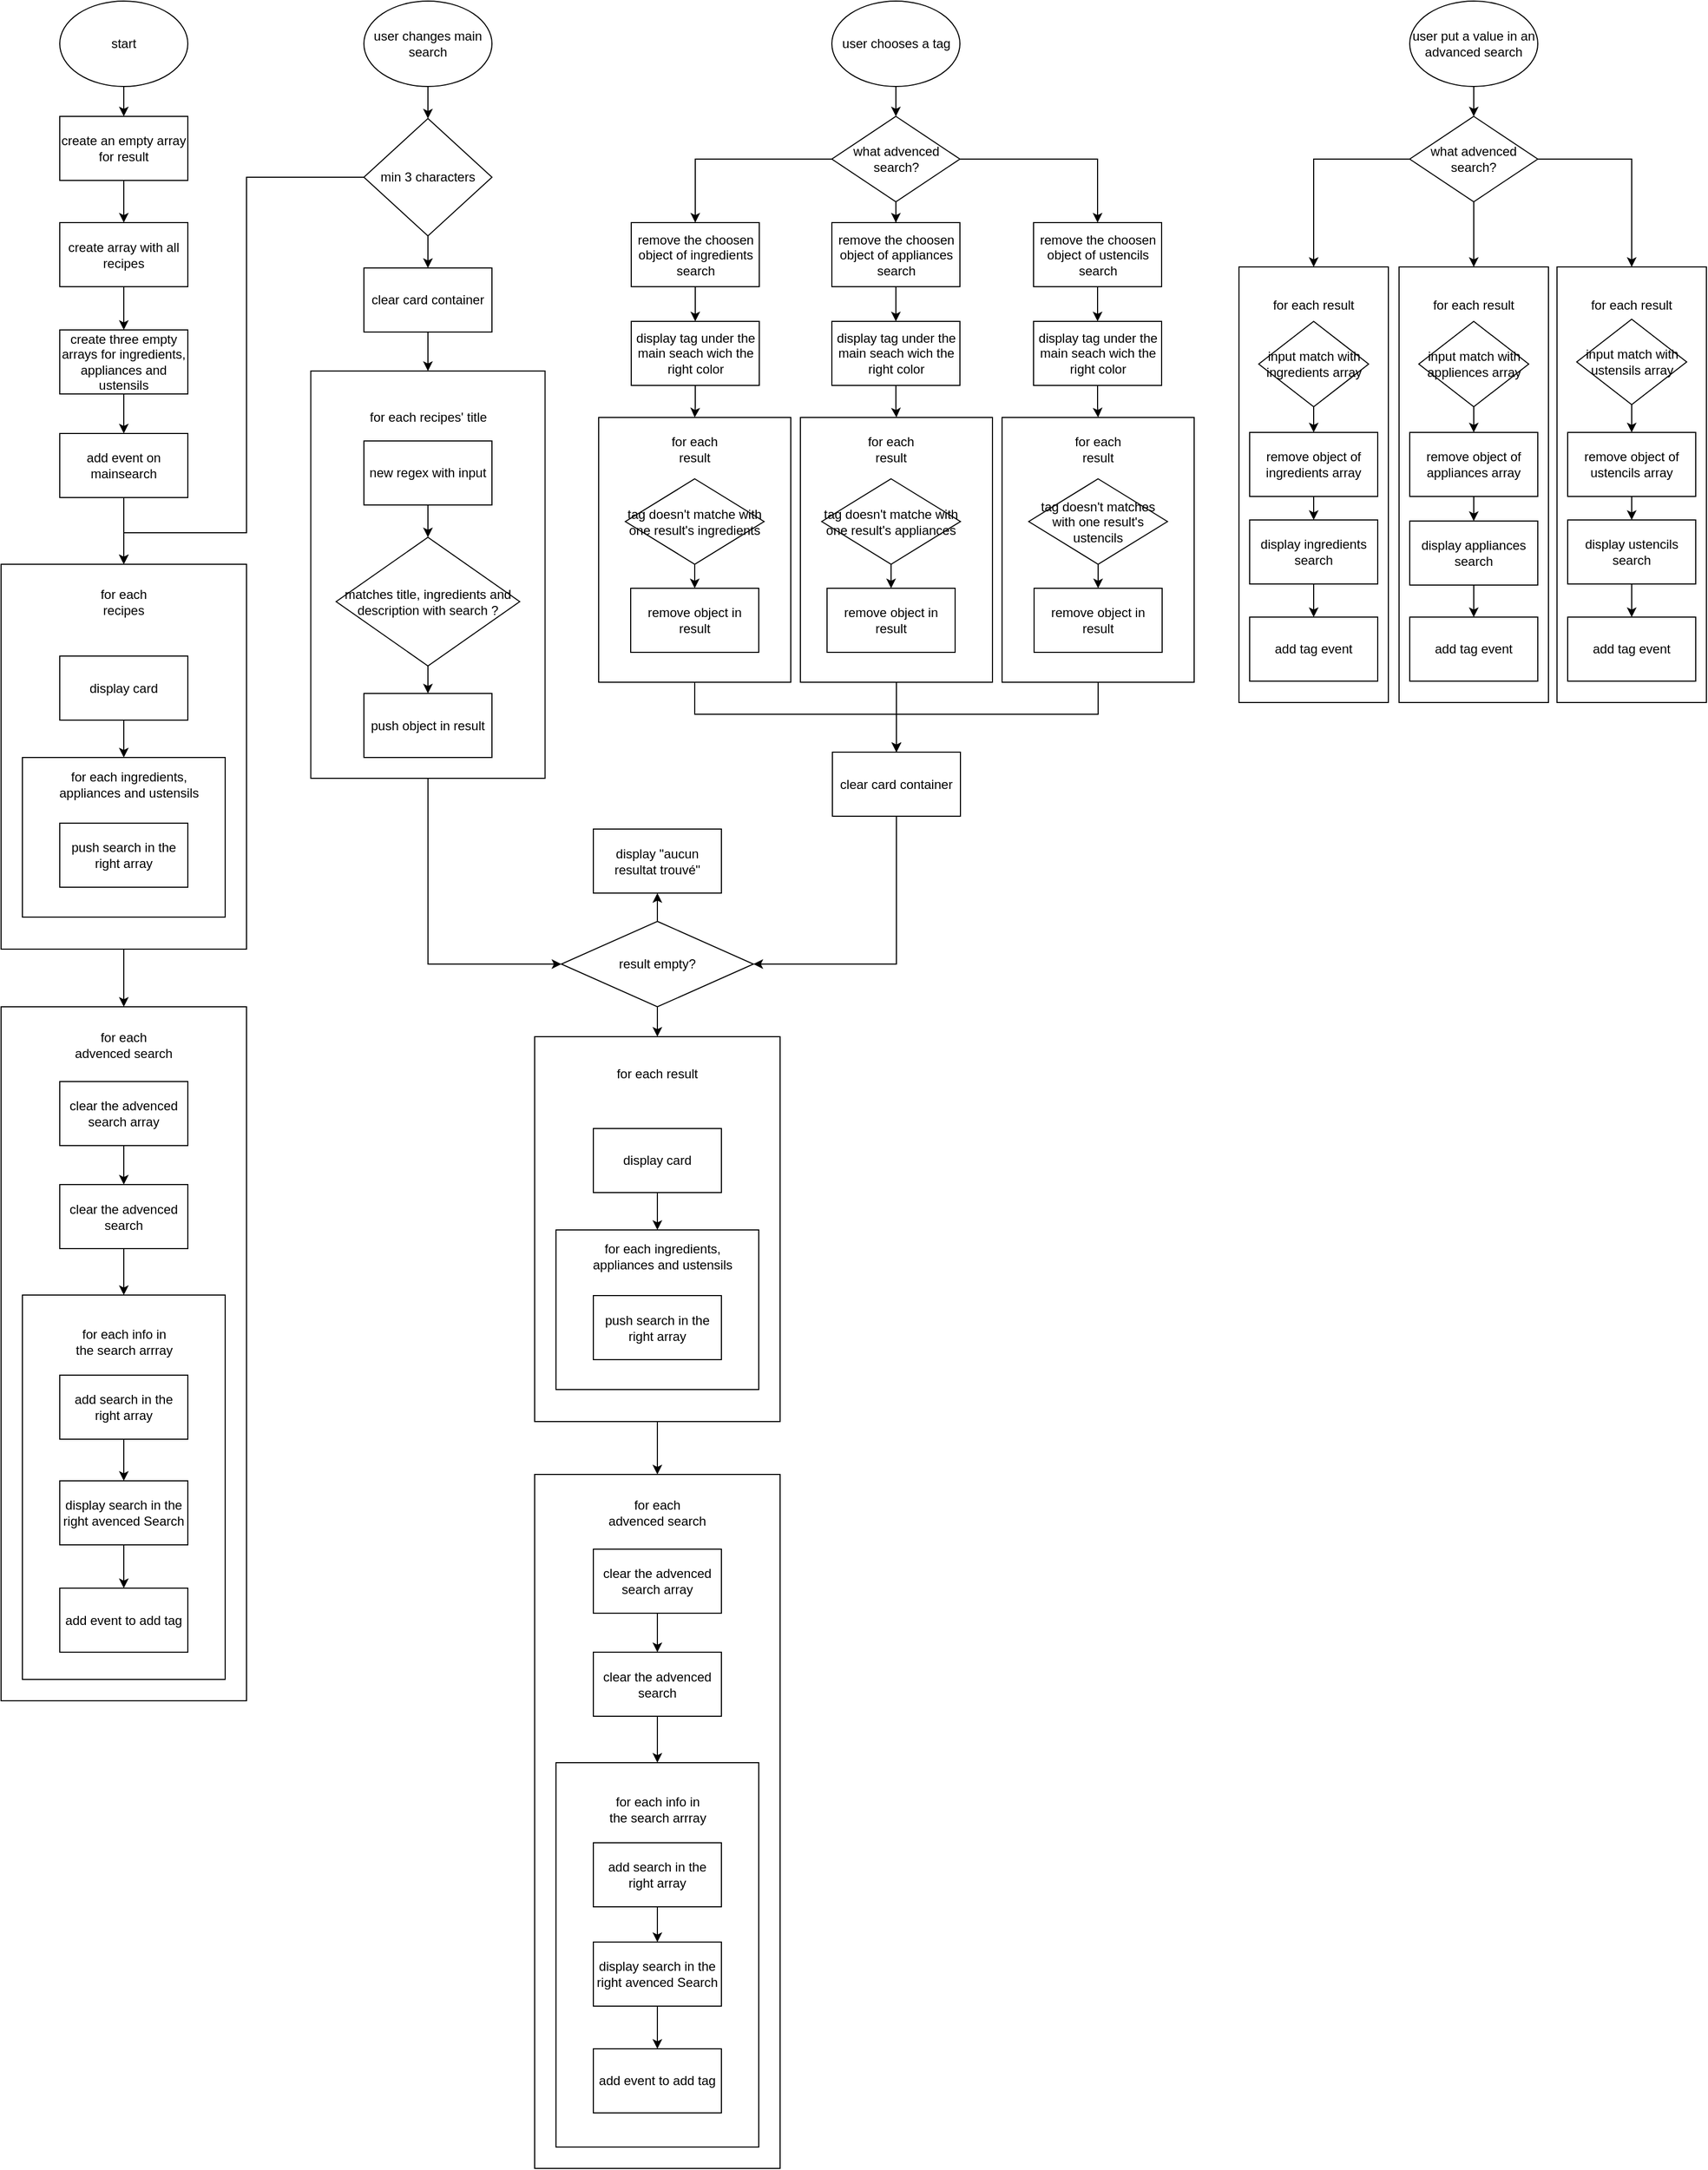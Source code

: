 <mxfile version="20.2.3" type="github">
  <diagram id="KbriIt30uOO37H-ZtImf" name="Page-1">
    <mxGraphModel dx="2489" dy="820" grid="1" gridSize="10" guides="1" tooltips="1" connect="1" arrows="1" fold="1" page="1" pageScale="1" pageWidth="827" pageHeight="1169" math="0" shadow="0">
      <root>
        <mxCell id="0" />
        <mxCell id="1" parent="0" />
        <mxCell id="GD-EkiWeGUSdNPSbv1ui-60" value="" style="rounded=0;whiteSpace=wrap;html=1;" vertex="1" parent="1">
          <mxGeometry x="-300" y="1432" width="230" height="650" as="geometry" />
        </mxCell>
        <mxCell id="GD-EkiWeGUSdNPSbv1ui-61" value="" style="rounded=0;whiteSpace=wrap;html=1;" vertex="1" parent="1">
          <mxGeometry x="-280" y="1702" width="190" height="360" as="geometry" />
        </mxCell>
        <mxCell id="bPRLNc360k0DfY17XezS-25" value="" style="rounded=0;whiteSpace=wrap;html=1;" parent="1" vertex="1">
          <mxGeometry x="658" y="301" width="140" height="408" as="geometry" />
        </mxCell>
        <mxCell id="GD-EkiWeGUSdNPSbv1ui-105" style="edgeStyle=orthogonalEdgeStyle;rounded=0;orthogonalLoop=1;jettySize=auto;html=1;entryX=0.5;entryY=0;entryDx=0;entryDy=0;" edge="1" parent="1" source="zv52WW57KOoIMXaIdccj-19" target="zv52WW57KOoIMXaIdccj-35">
          <mxGeometry relative="1" as="geometry" />
        </mxCell>
        <mxCell id="zv52WW57KOoIMXaIdccj-19" value="" style="rounded=0;whiteSpace=wrap;html=1;" parent="1" vertex="1">
          <mxGeometry x="-51" y="442" width="180" height="248" as="geometry" />
        </mxCell>
        <mxCell id="GD-EkiWeGUSdNPSbv1ui-104" style="edgeStyle=orthogonalEdgeStyle;rounded=0;orthogonalLoop=1;jettySize=auto;html=1;entryX=0.5;entryY=0;entryDx=0;entryDy=0;" edge="1" parent="1" source="zv52WW57KOoIMXaIdccj-16" target="zv52WW57KOoIMXaIdccj-35">
          <mxGeometry relative="1" as="geometry">
            <Array as="points">
              <mxPoint x="228" y="720" />
              <mxPoint x="39" y="720" />
            </Array>
          </mxGeometry>
        </mxCell>
        <mxCell id="zv52WW57KOoIMXaIdccj-16" value="" style="rounded=0;whiteSpace=wrap;html=1;" parent="1" vertex="1">
          <mxGeometry x="138" y="442" width="180" height="248" as="geometry" />
        </mxCell>
        <mxCell id="mqzrhjDpJZkHIh7zGOP2-17" style="edgeStyle=orthogonalEdgeStyle;rounded=0;orthogonalLoop=1;jettySize=auto;html=1;entryX=0.5;entryY=0;entryDx=0;entryDy=0;" parent="1" source="mqzrhjDpJZkHIh7zGOP2-1" target="mqzrhjDpJZkHIh7zGOP2-12" edge="1">
          <mxGeometry relative="1" as="geometry" />
        </mxCell>
        <mxCell id="mqzrhjDpJZkHIh7zGOP2-1" value="&lt;div&gt;create array with all recipes&lt;/div&gt;" style="rounded=0;whiteSpace=wrap;html=1;" parent="1" vertex="1">
          <mxGeometry x="-745" y="259.5" width="120" height="60" as="geometry" />
        </mxCell>
        <mxCell id="GD-EkiWeGUSdNPSbv1ui-100" style="edgeStyle=orthogonalEdgeStyle;rounded=0;orthogonalLoop=1;jettySize=auto;html=1;" edge="1" parent="1" source="mqzrhjDpJZkHIh7zGOP2-3" target="GD-EkiWeGUSdNPSbv1ui-91">
          <mxGeometry relative="1" as="geometry" />
        </mxCell>
        <mxCell id="mqzrhjDpJZkHIh7zGOP2-3" value="" style="rounded=0;whiteSpace=wrap;html=1;" parent="1" vertex="1">
          <mxGeometry x="-800" y="579.5" width="230" height="360.5" as="geometry" />
        </mxCell>
        <mxCell id="mqzrhjDpJZkHIh7zGOP2-5" value="for each recipes" style="text;html=1;strokeColor=none;fillColor=none;align=center;verticalAlign=middle;whiteSpace=wrap;rounded=0;" parent="1" vertex="1">
          <mxGeometry x="-725" y="599.5" width="80" height="30" as="geometry" />
        </mxCell>
        <mxCell id="mqzrhjDpJZkHIh7zGOP2-20" style="edgeStyle=orthogonalEdgeStyle;rounded=0;orthogonalLoop=1;jettySize=auto;html=1;entryX=0.5;entryY=0;entryDx=0;entryDy=0;" parent="1" source="mqzrhjDpJZkHIh7zGOP2-8" target="mqzrhjDpJZkHIh7zGOP2-14" edge="1">
          <mxGeometry relative="1" as="geometry" />
        </mxCell>
        <mxCell id="mqzrhjDpJZkHIh7zGOP2-8" value="display card" style="rounded=0;whiteSpace=wrap;html=1;" parent="1" vertex="1">
          <mxGeometry x="-745" y="665.5" width="120" height="60" as="geometry" />
        </mxCell>
        <mxCell id="mqzrhjDpJZkHIh7zGOP2-14" value="" style="rounded=0;whiteSpace=wrap;html=1;" parent="1" vertex="1">
          <mxGeometry x="-780" y="760.5" width="190" height="149.5" as="geometry" />
        </mxCell>
        <mxCell id="lksnL9UNUMyLh9PCi_Ay-1" style="edgeStyle=orthogonalEdgeStyle;rounded=0;orthogonalLoop=1;jettySize=auto;html=1;" parent="1" source="mqzrhjDpJZkHIh7zGOP2-12" target="mqzrhjDpJZkHIh7zGOP2-29" edge="1">
          <mxGeometry relative="1" as="geometry" />
        </mxCell>
        <mxCell id="mqzrhjDpJZkHIh7zGOP2-12" value="create three empty arrays for ingredients, appliances and ustensils" style="rounded=0;whiteSpace=wrap;html=1;" parent="1" vertex="1">
          <mxGeometry x="-745" y="360" width="120" height="60" as="geometry" />
        </mxCell>
        <mxCell id="mqzrhjDpJZkHIh7zGOP2-15" value="for each ingredients, appliances and ustensils" style="text;html=1;strokeColor=none;fillColor=none;align=center;verticalAlign=middle;whiteSpace=wrap;rounded=0;" parent="1" vertex="1">
          <mxGeometry x="-755" y="770.5" width="150" height="30" as="geometry" />
        </mxCell>
        <mxCell id="zv52WW57KOoIMXaIdccj-59" style="edgeStyle=orthogonalEdgeStyle;rounded=0;orthogonalLoop=1;jettySize=auto;html=1;entryX=0.5;entryY=0;entryDx=0;entryDy=0;" parent="1" source="mqzrhjDpJZkHIh7zGOP2-23" target="mqzrhjDpJZkHIh7zGOP2-1" edge="1">
          <mxGeometry relative="1" as="geometry" />
        </mxCell>
        <mxCell id="mqzrhjDpJZkHIh7zGOP2-23" value="create an empty array for result" style="rounded=0;whiteSpace=wrap;html=1;" parent="1" vertex="1">
          <mxGeometry x="-745" y="160" width="120" height="60" as="geometry" />
        </mxCell>
        <mxCell id="GD-EkiWeGUSdNPSbv1ui-90" style="edgeStyle=orthogonalEdgeStyle;rounded=0;orthogonalLoop=1;jettySize=auto;html=1;entryX=0;entryY=0.5;entryDx=0;entryDy=0;" edge="1" parent="1" source="mqzrhjDpJZkHIh7zGOP2-24" target="mqzrhjDpJZkHIh7zGOP2-35">
          <mxGeometry relative="1" as="geometry">
            <Array as="points">
              <mxPoint x="-400" y="954" />
            </Array>
          </mxGeometry>
        </mxCell>
        <mxCell id="mqzrhjDpJZkHIh7zGOP2-24" value="" style="rounded=0;whiteSpace=wrap;html=1;" parent="1" vertex="1">
          <mxGeometry x="-509.75" y="398.5" width="219.5" height="381.5" as="geometry" />
        </mxCell>
        <mxCell id="zv52WW57KOoIMXaIdccj-36" style="edgeStyle=orthogonalEdgeStyle;rounded=0;orthogonalLoop=1;jettySize=auto;html=1;entryX=0.5;entryY=0;entryDx=0;entryDy=0;" parent="1" source="mqzrhjDpJZkHIh7zGOP2-25" target="mqzrhjDpJZkHIh7zGOP2-26" edge="1">
          <mxGeometry relative="1" as="geometry" />
        </mxCell>
        <mxCell id="mqzrhjDpJZkHIh7zGOP2-25" value="user changes main search" style="ellipse;whiteSpace=wrap;html=1;" parent="1" vertex="1">
          <mxGeometry x="-460" y="52" width="120" height="80" as="geometry" />
        </mxCell>
        <mxCell id="zv52WW57KOoIMXaIdccj-37" style="edgeStyle=orthogonalEdgeStyle;rounded=0;orthogonalLoop=1;jettySize=auto;html=1;entryX=0.5;entryY=0;entryDx=0;entryDy=0;" parent="1" source="mqzrhjDpJZkHIh7zGOP2-26" target="mqzrhjDpJZkHIh7zGOP2-55" edge="1">
          <mxGeometry relative="1" as="geometry" />
        </mxCell>
        <mxCell id="GD-EkiWeGUSdNPSbv1ui-56" style="edgeStyle=orthogonalEdgeStyle;rounded=0;orthogonalLoop=1;jettySize=auto;html=1;entryX=0.5;entryY=0;entryDx=0;entryDy=0;" edge="1" parent="1" source="mqzrhjDpJZkHIh7zGOP2-26" target="mqzrhjDpJZkHIh7zGOP2-3">
          <mxGeometry relative="1" as="geometry">
            <Array as="points">
              <mxPoint x="-570" y="217" />
              <mxPoint x="-570" y="550" />
              <mxPoint x="-685" y="550" />
            </Array>
          </mxGeometry>
        </mxCell>
        <mxCell id="mqzrhjDpJZkHIh7zGOP2-26" value="min 3 characters" style="rhombus;whiteSpace=wrap;html=1;" parent="1" vertex="1">
          <mxGeometry x="-460" y="162" width="120" height="110" as="geometry" />
        </mxCell>
        <mxCell id="lksnL9UNUMyLh9PCi_Ay-3" style="edgeStyle=orthogonalEdgeStyle;rounded=0;orthogonalLoop=1;jettySize=auto;html=1;" parent="1" source="mqzrhjDpJZkHIh7zGOP2-28" target="mqzrhjDpJZkHIh7zGOP2-23" edge="1">
          <mxGeometry relative="1" as="geometry" />
        </mxCell>
        <mxCell id="mqzrhjDpJZkHIh7zGOP2-28" value="start" style="ellipse;whiteSpace=wrap;html=1;" parent="1" vertex="1">
          <mxGeometry x="-745" y="52" width="120" height="80" as="geometry" />
        </mxCell>
        <mxCell id="GD-EkiWeGUSdNPSbv1ui-26" style="edgeStyle=orthogonalEdgeStyle;rounded=0;orthogonalLoop=1;jettySize=auto;html=1;entryX=0.5;entryY=0;entryDx=0;entryDy=0;" edge="1" parent="1" source="mqzrhjDpJZkHIh7zGOP2-29" target="mqzrhjDpJZkHIh7zGOP2-3">
          <mxGeometry relative="1" as="geometry" />
        </mxCell>
        <mxCell id="mqzrhjDpJZkHIh7zGOP2-29" value="add event on mainsearch" style="rounded=0;whiteSpace=wrap;html=1;" parent="1" vertex="1">
          <mxGeometry x="-745" y="457" width="120" height="60" as="geometry" />
        </mxCell>
        <mxCell id="mqzrhjDpJZkHIh7zGOP2-30" value="for each recipes&#39; title" style="text;html=1;strokeColor=none;fillColor=none;align=center;verticalAlign=middle;whiteSpace=wrap;rounded=0;" parent="1" vertex="1">
          <mxGeometry x="-464.5" y="427" width="129" height="30" as="geometry" />
        </mxCell>
        <mxCell id="GD-EkiWeGUSdNPSbv1ui-3" style="edgeStyle=orthogonalEdgeStyle;rounded=0;orthogonalLoop=1;jettySize=auto;html=1;entryX=0.5;entryY=0;entryDx=0;entryDy=0;" edge="1" parent="1" source="mqzrhjDpJZkHIh7zGOP2-33" target="mqzrhjDpJZkHIh7zGOP2-34">
          <mxGeometry relative="1" as="geometry" />
        </mxCell>
        <mxCell id="mqzrhjDpJZkHIh7zGOP2-33" value="matches title, ingredients and description with search ?" style="rhombus;whiteSpace=wrap;html=1;" parent="1" vertex="1">
          <mxGeometry x="-486" y="554.25" width="172" height="120.5" as="geometry" />
        </mxCell>
        <mxCell id="mqzrhjDpJZkHIh7zGOP2-34" value="push object in result" style="rounded=0;whiteSpace=wrap;html=1;" parent="1" vertex="1">
          <mxGeometry x="-460" y="700.5" width="120" height="60" as="geometry" />
        </mxCell>
        <mxCell id="GD-EkiWeGUSdNPSbv1ui-87" style="edgeStyle=orthogonalEdgeStyle;rounded=0;orthogonalLoop=1;jettySize=auto;html=1;exitX=0.5;exitY=1;exitDx=0;exitDy=0;entryX=0.5;entryY=0;entryDx=0;entryDy=0;" edge="1" parent="1" source="mqzrhjDpJZkHIh7zGOP2-35" target="GD-EkiWeGUSdNPSbv1ui-29">
          <mxGeometry relative="1" as="geometry" />
        </mxCell>
        <mxCell id="GD-EkiWeGUSdNPSbv1ui-88" style="edgeStyle=orthogonalEdgeStyle;rounded=0;orthogonalLoop=1;jettySize=auto;html=1;entryX=0.5;entryY=1;entryDx=0;entryDy=0;" edge="1" parent="1" source="mqzrhjDpJZkHIh7zGOP2-35" target="mqzrhjDpJZkHIh7zGOP2-50">
          <mxGeometry relative="1" as="geometry" />
        </mxCell>
        <mxCell id="mqzrhjDpJZkHIh7zGOP2-35" value="result empty?" style="rhombus;whiteSpace=wrap;html=1;" parent="1" vertex="1">
          <mxGeometry x="-275" y="914" width="180" height="80" as="geometry" />
        </mxCell>
        <mxCell id="mqzrhjDpJZkHIh7zGOP2-50" value="display &quot;aucun resultat trouvé&quot;" style="rounded=0;whiteSpace=wrap;html=1;" parent="1" vertex="1">
          <mxGeometry x="-245" y="827.5" width="120" height="60" as="geometry" />
        </mxCell>
        <mxCell id="zv52WW57KOoIMXaIdccj-38" style="edgeStyle=orthogonalEdgeStyle;rounded=0;orthogonalLoop=1;jettySize=auto;html=1;entryX=0.5;entryY=0;entryDx=0;entryDy=0;" parent="1" source="mqzrhjDpJZkHIh7zGOP2-55" target="mqzrhjDpJZkHIh7zGOP2-24" edge="1">
          <mxGeometry relative="1" as="geometry" />
        </mxCell>
        <mxCell id="mqzrhjDpJZkHIh7zGOP2-55" value="clear card container" style="rounded=0;whiteSpace=wrap;html=1;" parent="1" vertex="1">
          <mxGeometry x="-460" y="302" width="120" height="60" as="geometry" />
        </mxCell>
        <mxCell id="GD-EkiWeGUSdNPSbv1ui-1" style="edgeStyle=orthogonalEdgeStyle;rounded=0;orthogonalLoop=1;jettySize=auto;html=1;" edge="1" parent="1" source="fjJYmc49j2NE75L-PbKI-1" target="bPRLNc360k0DfY17XezS-19">
          <mxGeometry relative="1" as="geometry" />
        </mxCell>
        <mxCell id="fjJYmc49j2NE75L-PbKI-1" value="user put a value in an advanced search" style="ellipse;whiteSpace=wrap;html=1;" parent="1" vertex="1">
          <mxGeometry x="520" y="52" width="120" height="80" as="geometry" />
        </mxCell>
        <mxCell id="fjJYmc49j2NE75L-PbKI-5" value="" style="rounded=0;whiteSpace=wrap;html=1;" parent="1" vertex="1">
          <mxGeometry x="360" y="301" width="140" height="408" as="geometry" />
        </mxCell>
        <mxCell id="GD-EkiWeGUSdNPSbv1ui-6" style="edgeStyle=orthogonalEdgeStyle;rounded=0;orthogonalLoop=1;jettySize=auto;html=1;entryX=0.5;entryY=0;entryDx=0;entryDy=0;" edge="1" parent="1" source="fjJYmc49j2NE75L-PbKI-4" target="bPRLNc360k0DfY17XezS-15">
          <mxGeometry relative="1" as="geometry" />
        </mxCell>
        <mxCell id="fjJYmc49j2NE75L-PbKI-4" value="input match with ingredients array" style="rhombus;whiteSpace=wrap;html=1;" parent="1" vertex="1">
          <mxGeometry x="378.5" y="352" width="103" height="80" as="geometry" />
        </mxCell>
        <mxCell id="zv52WW57KOoIMXaIdccj-53" style="edgeStyle=orthogonalEdgeStyle;rounded=0;orthogonalLoop=1;jettySize=auto;html=1;" parent="1" source="fjJYmc49j2NE75L-PbKI-9" target="zv52WW57KOoIMXaIdccj-6" edge="1">
          <mxGeometry relative="1" as="geometry" />
        </mxCell>
        <mxCell id="fjJYmc49j2NE75L-PbKI-9" value="user chooses a tag" style="ellipse;whiteSpace=wrap;html=1;" parent="1" vertex="1">
          <mxGeometry x="-21.5" y="52" width="120" height="80" as="geometry" />
        </mxCell>
        <mxCell id="zv52WW57KOoIMXaIdccj-50" style="edgeStyle=orthogonalEdgeStyle;rounded=0;orthogonalLoop=1;jettySize=auto;html=1;entryX=0.5;entryY=0;entryDx=0;entryDy=0;" parent="1" source="fjJYmc49j2NE75L-PbKI-11" target="zv52WW57KOoIMXaIdccj-3" edge="1">
          <mxGeometry relative="1" as="geometry" />
        </mxCell>
        <mxCell id="fjJYmc49j2NE75L-PbKI-11" value="display tag under the main seach wich the right color" style="rounded=0;whiteSpace=wrap;html=1;" parent="1" vertex="1">
          <mxGeometry x="-209.5" y="352" width="120" height="60" as="geometry" />
        </mxCell>
        <mxCell id="zv52WW57KOoIMXaIdccj-44" style="edgeStyle=orthogonalEdgeStyle;rounded=0;orthogonalLoop=1;jettySize=auto;html=1;entryX=0.5;entryY=0;entryDx=0;entryDy=0;" parent="1" source="fjJYmc49j2NE75L-PbKI-12" target="fjJYmc49j2NE75L-PbKI-11" edge="1">
          <mxGeometry relative="1" as="geometry" />
        </mxCell>
        <mxCell id="fjJYmc49j2NE75L-PbKI-12" value="remove the choosen object of ingredients search" style="rounded=0;whiteSpace=wrap;html=1;" parent="1" vertex="1">
          <mxGeometry x="-209.5" y="259.5" width="120" height="60" as="geometry" />
        </mxCell>
        <mxCell id="GD-EkiWeGUSdNPSbv1ui-102" style="edgeStyle=orthogonalEdgeStyle;rounded=0;orthogonalLoop=1;jettySize=auto;html=1;" edge="1" parent="1" source="zv52WW57KOoIMXaIdccj-3" target="zv52WW57KOoIMXaIdccj-35">
          <mxGeometry relative="1" as="geometry">
            <Array as="points">
              <mxPoint x="-150" y="720" />
              <mxPoint x="39" y="720" />
            </Array>
          </mxGeometry>
        </mxCell>
        <mxCell id="zv52WW57KOoIMXaIdccj-3" value="" style="rounded=0;whiteSpace=wrap;html=1;" parent="1" vertex="1">
          <mxGeometry x="-240" y="442" width="180" height="248" as="geometry" />
        </mxCell>
        <mxCell id="zv52WW57KOoIMXaIdccj-5" value="for each result" style="text;html=1;strokeColor=none;fillColor=none;align=center;verticalAlign=middle;whiteSpace=wrap;rounded=0;" parent="1" vertex="1">
          <mxGeometry x="-180" y="457" width="60" height="30" as="geometry" />
        </mxCell>
        <mxCell id="zv52WW57KOoIMXaIdccj-22" style="edgeStyle=orthogonalEdgeStyle;rounded=0;orthogonalLoop=1;jettySize=auto;html=1;entryX=0.5;entryY=0;entryDx=0;entryDy=0;" parent="1" source="zv52WW57KOoIMXaIdccj-6" target="fjJYmc49j2NE75L-PbKI-12" edge="1">
          <mxGeometry relative="1" as="geometry" />
        </mxCell>
        <mxCell id="zv52WW57KOoIMXaIdccj-23" style="edgeStyle=orthogonalEdgeStyle;rounded=0;orthogonalLoop=1;jettySize=auto;html=1;" parent="1" source="zv52WW57KOoIMXaIdccj-6" target="zv52WW57KOoIMXaIdccj-8" edge="1">
          <mxGeometry relative="1" as="geometry" />
        </mxCell>
        <mxCell id="zv52WW57KOoIMXaIdccj-24" style="edgeStyle=orthogonalEdgeStyle;rounded=0;orthogonalLoop=1;jettySize=auto;html=1;" parent="1" source="zv52WW57KOoIMXaIdccj-6" target="zv52WW57KOoIMXaIdccj-7" edge="1">
          <mxGeometry relative="1" as="geometry" />
        </mxCell>
        <mxCell id="zv52WW57KOoIMXaIdccj-6" value="what advenced search?" style="rhombus;whiteSpace=wrap;html=1;" parent="1" vertex="1">
          <mxGeometry x="-21.5" y="160" width="120" height="80" as="geometry" />
        </mxCell>
        <mxCell id="zv52WW57KOoIMXaIdccj-45" value="" style="edgeStyle=orthogonalEdgeStyle;rounded=0;orthogonalLoop=1;jettySize=auto;html=1;" parent="1" source="zv52WW57KOoIMXaIdccj-7" target="zv52WW57KOoIMXaIdccj-27" edge="1">
          <mxGeometry relative="1" as="geometry" />
        </mxCell>
        <mxCell id="zv52WW57KOoIMXaIdccj-7" value="remove the choosen object of appliances search" style="rounded=0;whiteSpace=wrap;html=1;" parent="1" vertex="1">
          <mxGeometry x="-21.5" y="259.5" width="120" height="60" as="geometry" />
        </mxCell>
        <mxCell id="zv52WW57KOoIMXaIdccj-46" style="edgeStyle=orthogonalEdgeStyle;rounded=0;orthogonalLoop=1;jettySize=auto;html=1;" parent="1" source="zv52WW57KOoIMXaIdccj-8" target="zv52WW57KOoIMXaIdccj-26" edge="1">
          <mxGeometry relative="1" as="geometry" />
        </mxCell>
        <mxCell id="zv52WW57KOoIMXaIdccj-8" value="remove the choosen object of ustencils search" style="rounded=0;whiteSpace=wrap;html=1;" parent="1" vertex="1">
          <mxGeometry x="167.5" y="259.5" width="120" height="60" as="geometry" />
        </mxCell>
        <mxCell id="zv52WW57KOoIMXaIdccj-56" style="edgeStyle=orthogonalEdgeStyle;rounded=0;orthogonalLoop=1;jettySize=auto;html=1;" parent="1" source="zv52WW57KOoIMXaIdccj-9" target="zv52WW57KOoIMXaIdccj-32" edge="1">
          <mxGeometry relative="1" as="geometry" />
        </mxCell>
        <mxCell id="zv52WW57KOoIMXaIdccj-9" value="tag doesn&#39;t matche with one result&#39;s ingredients" style="rhombus;whiteSpace=wrap;html=1;" parent="1" vertex="1">
          <mxGeometry x="-215" y="499.5" width="130" height="80" as="geometry" />
        </mxCell>
        <mxCell id="zv52WW57KOoIMXaIdccj-17" value="for each result" style="text;html=1;strokeColor=none;fillColor=none;align=center;verticalAlign=middle;whiteSpace=wrap;rounded=0;" parent="1" vertex="1">
          <mxGeometry x="198" y="457" width="60" height="30" as="geometry" />
        </mxCell>
        <mxCell id="zv52WW57KOoIMXaIdccj-55" style="edgeStyle=orthogonalEdgeStyle;rounded=0;orthogonalLoop=1;jettySize=auto;html=1;" parent="1" source="zv52WW57KOoIMXaIdccj-18" target="zv52WW57KOoIMXaIdccj-34" edge="1">
          <mxGeometry relative="1" as="geometry" />
        </mxCell>
        <mxCell id="zv52WW57KOoIMXaIdccj-18" value="tag doesn&#39;t matches with one result&#39;s ustencils" style="rhombus;whiteSpace=wrap;html=1;" parent="1" vertex="1">
          <mxGeometry x="163" y="499.5" width="130" height="80" as="geometry" />
        </mxCell>
        <mxCell id="zv52WW57KOoIMXaIdccj-20" value="for each result" style="text;html=1;strokeColor=none;fillColor=none;align=center;verticalAlign=middle;whiteSpace=wrap;rounded=0;" parent="1" vertex="1">
          <mxGeometry x="4" y="457" width="60" height="30" as="geometry" />
        </mxCell>
        <mxCell id="zv52WW57KOoIMXaIdccj-54" style="edgeStyle=orthogonalEdgeStyle;rounded=0;orthogonalLoop=1;jettySize=auto;html=1;entryX=0.5;entryY=0;entryDx=0;entryDy=0;" parent="1" source="zv52WW57KOoIMXaIdccj-21" target="zv52WW57KOoIMXaIdccj-33" edge="1">
          <mxGeometry relative="1" as="geometry" />
        </mxCell>
        <mxCell id="zv52WW57KOoIMXaIdccj-21" value="tag doesn&#39;t matche with one result&#39;s appliances" style="rhombus;whiteSpace=wrap;html=1;" parent="1" vertex="1">
          <mxGeometry x="-31" y="499.5" width="130" height="80" as="geometry" />
        </mxCell>
        <mxCell id="zv52WW57KOoIMXaIdccj-48" style="edgeStyle=orthogonalEdgeStyle;rounded=0;orthogonalLoop=1;jettySize=auto;html=1;entryX=0.5;entryY=0;entryDx=0;entryDy=0;" parent="1" source="zv52WW57KOoIMXaIdccj-26" target="zv52WW57KOoIMXaIdccj-16" edge="1">
          <mxGeometry relative="1" as="geometry" />
        </mxCell>
        <mxCell id="zv52WW57KOoIMXaIdccj-26" value="display tag under the main seach wich the right color" style="rounded=0;whiteSpace=wrap;html=1;" parent="1" vertex="1">
          <mxGeometry x="167.5" y="352" width="120" height="60" as="geometry" />
        </mxCell>
        <mxCell id="zv52WW57KOoIMXaIdccj-49" style="edgeStyle=orthogonalEdgeStyle;rounded=0;orthogonalLoop=1;jettySize=auto;html=1;entryX=0.5;entryY=0;entryDx=0;entryDy=0;" parent="1" source="zv52WW57KOoIMXaIdccj-27" target="zv52WW57KOoIMXaIdccj-19" edge="1">
          <mxGeometry relative="1" as="geometry" />
        </mxCell>
        <mxCell id="zv52WW57KOoIMXaIdccj-27" value="display tag under the main seach wich the right color" style="rounded=0;whiteSpace=wrap;html=1;" parent="1" vertex="1">
          <mxGeometry x="-21.5" y="352" width="120" height="60" as="geometry" />
        </mxCell>
        <mxCell id="zv52WW57KOoIMXaIdccj-31" value="for each result" style="text;html=1;strokeColor=none;fillColor=none;align=center;verticalAlign=middle;whiteSpace=wrap;rounded=0;" parent="1" vertex="1">
          <mxGeometry x="390" y="322" width="80" height="30" as="geometry" />
        </mxCell>
        <mxCell id="zv52WW57KOoIMXaIdccj-32" value="remove object in result" style="rounded=0;whiteSpace=wrap;html=1;" parent="1" vertex="1">
          <mxGeometry x="-210" y="602" width="120" height="60" as="geometry" />
        </mxCell>
        <mxCell id="zv52WW57KOoIMXaIdccj-33" value="remove object in result" style="rounded=0;whiteSpace=wrap;html=1;" parent="1" vertex="1">
          <mxGeometry x="-26" y="602" width="120" height="60" as="geometry" />
        </mxCell>
        <mxCell id="zv52WW57KOoIMXaIdccj-34" value="remove object in result" style="rounded=0;whiteSpace=wrap;html=1;" parent="1" vertex="1">
          <mxGeometry x="168" y="602" width="120" height="60" as="geometry" />
        </mxCell>
        <mxCell id="GD-EkiWeGUSdNPSbv1ui-86" style="edgeStyle=orthogonalEdgeStyle;rounded=0;orthogonalLoop=1;jettySize=auto;html=1;exitX=0.5;exitY=1;exitDx=0;exitDy=0;entryX=1;entryY=0.5;entryDx=0;entryDy=0;" edge="1" parent="1" source="zv52WW57KOoIMXaIdccj-35" target="mqzrhjDpJZkHIh7zGOP2-35">
          <mxGeometry relative="1" as="geometry" />
        </mxCell>
        <mxCell id="zv52WW57KOoIMXaIdccj-35" value="clear card container" style="rounded=0;whiteSpace=wrap;html=1;" parent="1" vertex="1">
          <mxGeometry x="-21" y="755.5" width="120" height="60" as="geometry" />
        </mxCell>
        <mxCell id="GD-EkiWeGUSdNPSbv1ui-5" style="edgeStyle=orthogonalEdgeStyle;rounded=0;orthogonalLoop=1;jettySize=auto;html=1;" edge="1" parent="1" source="bPRLNc360k0DfY17XezS-15" target="bPRLNc360k0DfY17XezS-28">
          <mxGeometry relative="1" as="geometry" />
        </mxCell>
        <mxCell id="bPRLNc360k0DfY17XezS-15" value="remove object of ingredients array" style="rounded=0;whiteSpace=wrap;html=1;" parent="1" vertex="1">
          <mxGeometry x="370" y="456" width="120" height="60" as="geometry" />
        </mxCell>
        <mxCell id="bPRLNc360k0DfY17XezS-34" style="edgeStyle=orthogonalEdgeStyle;rounded=0;orthogonalLoop=1;jettySize=auto;html=1;entryX=0.5;entryY=0;entryDx=0;entryDy=0;" parent="1" source="bPRLNc360k0DfY17XezS-19" target="bPRLNc360k0DfY17XezS-22" edge="1">
          <mxGeometry relative="1" as="geometry" />
        </mxCell>
        <mxCell id="bPRLNc360k0DfY17XezS-35" style="edgeStyle=orthogonalEdgeStyle;rounded=0;orthogonalLoop=1;jettySize=auto;html=1;entryX=0.5;entryY=0;entryDx=0;entryDy=0;" parent="1" source="bPRLNc360k0DfY17XezS-19" target="fjJYmc49j2NE75L-PbKI-5" edge="1">
          <mxGeometry relative="1" as="geometry" />
        </mxCell>
        <mxCell id="bPRLNc360k0DfY17XezS-36" style="edgeStyle=orthogonalEdgeStyle;rounded=0;orthogonalLoop=1;jettySize=auto;html=1;entryX=0.5;entryY=0;entryDx=0;entryDy=0;" parent="1" source="bPRLNc360k0DfY17XezS-19" target="bPRLNc360k0DfY17XezS-25" edge="1">
          <mxGeometry relative="1" as="geometry" />
        </mxCell>
        <mxCell id="bPRLNc360k0DfY17XezS-19" value="what advenced search?" style="rhombus;whiteSpace=wrap;html=1;" parent="1" vertex="1">
          <mxGeometry x="520" y="160" width="120" height="80" as="geometry" />
        </mxCell>
        <mxCell id="GD-EkiWeGUSdNPSbv1ui-12" style="edgeStyle=orthogonalEdgeStyle;rounded=0;orthogonalLoop=1;jettySize=auto;html=1;" edge="1" parent="1" source="bPRLNc360k0DfY17XezS-21" target="bPRLNc360k0DfY17XezS-29">
          <mxGeometry relative="1" as="geometry" />
        </mxCell>
        <mxCell id="bPRLNc360k0DfY17XezS-21" value="remove object of ustencils array" style="rounded=0;whiteSpace=wrap;html=1;" parent="1" vertex="1">
          <mxGeometry x="668" y="456" width="120" height="60" as="geometry" />
        </mxCell>
        <mxCell id="bPRLNc360k0DfY17XezS-22" value="" style="rounded=0;whiteSpace=wrap;html=1;" parent="1" vertex="1">
          <mxGeometry x="510" y="301" width="140" height="408" as="geometry" />
        </mxCell>
        <mxCell id="GD-EkiWeGUSdNPSbv1ui-8" style="edgeStyle=orthogonalEdgeStyle;rounded=0;orthogonalLoop=1;jettySize=auto;html=1;" edge="1" parent="1" source="bPRLNc360k0DfY17XezS-23" target="bPRLNc360k0DfY17XezS-20">
          <mxGeometry relative="1" as="geometry" />
        </mxCell>
        <mxCell id="bPRLNc360k0DfY17XezS-23" value="input match with appliences array" style="rhombus;whiteSpace=wrap;html=1;" parent="1" vertex="1">
          <mxGeometry x="528.5" y="352" width="103" height="80" as="geometry" />
        </mxCell>
        <mxCell id="bPRLNc360k0DfY17XezS-24" value="for each result" style="text;html=1;strokeColor=none;fillColor=none;align=center;verticalAlign=middle;whiteSpace=wrap;rounded=0;" parent="1" vertex="1">
          <mxGeometry x="540" y="322" width="80" height="30" as="geometry" />
        </mxCell>
        <mxCell id="GD-EkiWeGUSdNPSbv1ui-9" style="edgeStyle=orthogonalEdgeStyle;rounded=0;orthogonalLoop=1;jettySize=auto;html=1;" edge="1" parent="1" source="bPRLNc360k0DfY17XezS-20" target="bPRLNc360k0DfY17XezS-30">
          <mxGeometry relative="1" as="geometry" />
        </mxCell>
        <mxCell id="bPRLNc360k0DfY17XezS-20" value="remove object of appliances array" style="rounded=0;whiteSpace=wrap;html=1;" parent="1" vertex="1">
          <mxGeometry x="520" y="456" width="120" height="60" as="geometry" />
        </mxCell>
        <mxCell id="GD-EkiWeGUSdNPSbv1ui-7" style="edgeStyle=orthogonalEdgeStyle;rounded=0;orthogonalLoop=1;jettySize=auto;html=1;" edge="1" parent="1" source="bPRLNc360k0DfY17XezS-26" target="bPRLNc360k0DfY17XezS-21">
          <mxGeometry relative="1" as="geometry" />
        </mxCell>
        <mxCell id="bPRLNc360k0DfY17XezS-26" value="input match with ustensils array" style="rhombus;whiteSpace=wrap;html=1;" parent="1" vertex="1">
          <mxGeometry x="676.5" y="350" width="103" height="80" as="geometry" />
        </mxCell>
        <mxCell id="bPRLNc360k0DfY17XezS-27" value="for each result" style="text;html=1;strokeColor=none;fillColor=none;align=center;verticalAlign=middle;whiteSpace=wrap;rounded=0;" parent="1" vertex="1">
          <mxGeometry x="688" y="322" width="80" height="30" as="geometry" />
        </mxCell>
        <mxCell id="GD-EkiWeGUSdNPSbv1ui-4" style="edgeStyle=orthogonalEdgeStyle;rounded=0;orthogonalLoop=1;jettySize=auto;html=1;entryX=0.5;entryY=0;entryDx=0;entryDy=0;" edge="1" parent="1" source="bPRLNc360k0DfY17XezS-28" target="bPRLNc360k0DfY17XezS-31">
          <mxGeometry relative="1" as="geometry" />
        </mxCell>
        <mxCell id="bPRLNc360k0DfY17XezS-28" value="display ingredients search" style="rounded=0;whiteSpace=wrap;html=1;" parent="1" vertex="1">
          <mxGeometry x="370" y="538" width="120" height="60" as="geometry" />
        </mxCell>
        <mxCell id="GD-EkiWeGUSdNPSbv1ui-13" style="edgeStyle=orthogonalEdgeStyle;rounded=0;orthogonalLoop=1;jettySize=auto;html=1;entryX=0.5;entryY=0;entryDx=0;entryDy=0;" edge="1" parent="1" source="bPRLNc360k0DfY17XezS-29" target="bPRLNc360k0DfY17XezS-32">
          <mxGeometry relative="1" as="geometry" />
        </mxCell>
        <mxCell id="bPRLNc360k0DfY17XezS-29" value="display ustencils search" style="rounded=0;whiteSpace=wrap;html=1;" parent="1" vertex="1">
          <mxGeometry x="668" y="538" width="120" height="60" as="geometry" />
        </mxCell>
        <mxCell id="GD-EkiWeGUSdNPSbv1ui-11" style="edgeStyle=orthogonalEdgeStyle;rounded=0;orthogonalLoop=1;jettySize=auto;html=1;" edge="1" parent="1" source="bPRLNc360k0DfY17XezS-30" target="bPRLNc360k0DfY17XezS-33">
          <mxGeometry relative="1" as="geometry" />
        </mxCell>
        <mxCell id="bPRLNc360k0DfY17XezS-30" value="display appliances search" style="rounded=0;whiteSpace=wrap;html=1;" parent="1" vertex="1">
          <mxGeometry x="520" y="539" width="120" height="60" as="geometry" />
        </mxCell>
        <mxCell id="bPRLNc360k0DfY17XezS-31" value="add tag event" style="rounded=0;whiteSpace=wrap;html=1;" parent="1" vertex="1">
          <mxGeometry x="370" y="629" width="120" height="60" as="geometry" />
        </mxCell>
        <mxCell id="bPRLNc360k0DfY17XezS-32" value="add tag event" style="rounded=0;whiteSpace=wrap;html=1;" parent="1" vertex="1">
          <mxGeometry x="668" y="629" width="120" height="60" as="geometry" />
        </mxCell>
        <mxCell id="bPRLNc360k0DfY17XezS-33" value="add tag event" style="rounded=0;whiteSpace=wrap;html=1;" parent="1" vertex="1">
          <mxGeometry x="520" y="629" width="120" height="60" as="geometry" />
        </mxCell>
        <mxCell id="GD-EkiWeGUSdNPSbv1ui-19" value="push search in the right array" style="rounded=0;whiteSpace=wrap;html=1;" vertex="1" parent="1">
          <mxGeometry x="-745" y="822" width="120" height="60" as="geometry" />
        </mxCell>
        <mxCell id="GD-EkiWeGUSdNPSbv1ui-65" style="edgeStyle=orthogonalEdgeStyle;rounded=0;orthogonalLoop=1;jettySize=auto;html=1;entryX=0.5;entryY=0;entryDx=0;entryDy=0;" edge="1" parent="1" source="GD-EkiWeGUSdNPSbv1ui-29" target="GD-EkiWeGUSdNPSbv1ui-60">
          <mxGeometry relative="1" as="geometry" />
        </mxCell>
        <mxCell id="GD-EkiWeGUSdNPSbv1ui-29" value="" style="rounded=0;whiteSpace=wrap;html=1;" vertex="1" parent="1">
          <mxGeometry x="-300" y="1022" width="230" height="360.5" as="geometry" />
        </mxCell>
        <mxCell id="GD-EkiWeGUSdNPSbv1ui-30" value="for each result" style="text;html=1;strokeColor=none;fillColor=none;align=center;verticalAlign=middle;whiteSpace=wrap;rounded=0;" vertex="1" parent="1">
          <mxGeometry x="-225" y="1042" width="80" height="30" as="geometry" />
        </mxCell>
        <mxCell id="GD-EkiWeGUSdNPSbv1ui-31" style="edgeStyle=orthogonalEdgeStyle;rounded=0;orthogonalLoop=1;jettySize=auto;html=1;entryX=0.5;entryY=0;entryDx=0;entryDy=0;" edge="1" parent="1" source="GD-EkiWeGUSdNPSbv1ui-32" target="GD-EkiWeGUSdNPSbv1ui-33">
          <mxGeometry relative="1" as="geometry" />
        </mxCell>
        <mxCell id="GD-EkiWeGUSdNPSbv1ui-32" value="display card" style="rounded=0;whiteSpace=wrap;html=1;" vertex="1" parent="1">
          <mxGeometry x="-245" y="1108" width="120" height="60" as="geometry" />
        </mxCell>
        <mxCell id="GD-EkiWeGUSdNPSbv1ui-33" value="" style="rounded=0;whiteSpace=wrap;html=1;" vertex="1" parent="1">
          <mxGeometry x="-280" y="1203" width="190" height="149.5" as="geometry" />
        </mxCell>
        <mxCell id="GD-EkiWeGUSdNPSbv1ui-34" value="for each ingredients, appliances and ustensils" style="text;html=1;strokeColor=none;fillColor=none;align=center;verticalAlign=middle;whiteSpace=wrap;rounded=0;" vertex="1" parent="1">
          <mxGeometry x="-255" y="1213" width="150" height="30" as="geometry" />
        </mxCell>
        <mxCell id="GD-EkiWeGUSdNPSbv1ui-36" value="add event to add tag" style="rounded=0;whiteSpace=wrap;html=1;" vertex="1" parent="1">
          <mxGeometry x="-245" y="1970" width="120" height="60" as="geometry" />
        </mxCell>
        <mxCell id="GD-EkiWeGUSdNPSbv1ui-37" value="for each info in the search arrray" style="text;html=1;strokeColor=none;fillColor=none;align=center;verticalAlign=middle;whiteSpace=wrap;rounded=0;" vertex="1" parent="1">
          <mxGeometry x="-232.5" y="1730.5" width="95" height="30" as="geometry" />
        </mxCell>
        <mxCell id="GD-EkiWeGUSdNPSbv1ui-113" style="edgeStyle=orthogonalEdgeStyle;rounded=0;orthogonalLoop=1;jettySize=auto;html=1;" edge="1" parent="1" source="GD-EkiWeGUSdNPSbv1ui-38" target="GD-EkiWeGUSdNPSbv1ui-36">
          <mxGeometry relative="1" as="geometry" />
        </mxCell>
        <mxCell id="GD-EkiWeGUSdNPSbv1ui-38" value="display search in the right avenced Search" style="rounded=0;whiteSpace=wrap;html=1;" vertex="1" parent="1">
          <mxGeometry x="-245" y="1870" width="120" height="60" as="geometry" />
        </mxCell>
        <mxCell id="GD-EkiWeGUSdNPSbv1ui-39" value="push search in the right array" style="rounded=0;whiteSpace=wrap;html=1;" vertex="1" parent="1">
          <mxGeometry x="-245" y="1264.5" width="120" height="60" as="geometry" />
        </mxCell>
        <mxCell id="GD-EkiWeGUSdNPSbv1ui-112" style="edgeStyle=orthogonalEdgeStyle;rounded=0;orthogonalLoop=1;jettySize=auto;html=1;entryX=0.5;entryY=0;entryDx=0;entryDy=0;" edge="1" parent="1" source="GD-EkiWeGUSdNPSbv1ui-40" target="GD-EkiWeGUSdNPSbv1ui-38">
          <mxGeometry relative="1" as="geometry" />
        </mxCell>
        <mxCell id="GD-EkiWeGUSdNPSbv1ui-40" value="add search in the right array" style="rounded=0;whiteSpace=wrap;html=1;" vertex="1" parent="1">
          <mxGeometry x="-245" y="1777" width="120" height="60" as="geometry" />
        </mxCell>
        <mxCell id="GD-EkiWeGUSdNPSbv1ui-58" style="edgeStyle=orthogonalEdgeStyle;rounded=0;orthogonalLoop=1;jettySize=auto;html=1;entryX=0.5;entryY=0;entryDx=0;entryDy=0;" edge="1" parent="1" source="GD-EkiWeGUSdNPSbv1ui-57" target="mqzrhjDpJZkHIh7zGOP2-33">
          <mxGeometry relative="1" as="geometry" />
        </mxCell>
        <mxCell id="GD-EkiWeGUSdNPSbv1ui-57" value="new regex with input" style="rounded=0;whiteSpace=wrap;html=1;" vertex="1" parent="1">
          <mxGeometry x="-460" y="464" width="120" height="60" as="geometry" />
        </mxCell>
        <mxCell id="GD-EkiWeGUSdNPSbv1ui-62" value="for each advenced search" style="text;html=1;strokeColor=none;fillColor=none;align=center;verticalAlign=middle;whiteSpace=wrap;rounded=0;" vertex="1" parent="1">
          <mxGeometry x="-235" y="1453" width="100" height="30" as="geometry" />
        </mxCell>
        <mxCell id="GD-EkiWeGUSdNPSbv1ui-111" style="edgeStyle=orthogonalEdgeStyle;rounded=0;orthogonalLoop=1;jettySize=auto;html=1;" edge="1" parent="1" source="GD-EkiWeGUSdNPSbv1ui-63" target="GD-EkiWeGUSdNPSbv1ui-61">
          <mxGeometry relative="1" as="geometry" />
        </mxCell>
        <mxCell id="GD-EkiWeGUSdNPSbv1ui-63" value="clear the advenced search" style="rounded=0;whiteSpace=wrap;html=1;" vertex="1" parent="1">
          <mxGeometry x="-245" y="1598.5" width="120" height="60" as="geometry" />
        </mxCell>
        <mxCell id="GD-EkiWeGUSdNPSbv1ui-110" style="edgeStyle=orthogonalEdgeStyle;rounded=0;orthogonalLoop=1;jettySize=auto;html=1;entryX=0.5;entryY=0;entryDx=0;entryDy=0;" edge="1" parent="1" source="GD-EkiWeGUSdNPSbv1ui-64" target="GD-EkiWeGUSdNPSbv1ui-63">
          <mxGeometry relative="1" as="geometry" />
        </mxCell>
        <mxCell id="GD-EkiWeGUSdNPSbv1ui-64" value="clear the advenced search array" style="rounded=0;whiteSpace=wrap;html=1;" vertex="1" parent="1">
          <mxGeometry x="-245" y="1502" width="120" height="60" as="geometry" />
        </mxCell>
        <mxCell id="GD-EkiWeGUSdNPSbv1ui-91" value="" style="rounded=0;whiteSpace=wrap;html=1;" vertex="1" parent="1">
          <mxGeometry x="-800" y="994" width="230" height="650" as="geometry" />
        </mxCell>
        <mxCell id="GD-EkiWeGUSdNPSbv1ui-92" value="" style="rounded=0;whiteSpace=wrap;html=1;" vertex="1" parent="1">
          <mxGeometry x="-780" y="1264" width="190" height="360" as="geometry" />
        </mxCell>
        <mxCell id="GD-EkiWeGUSdNPSbv1ui-93" value="add event to add tag" style="rounded=0;whiteSpace=wrap;html=1;" vertex="1" parent="1">
          <mxGeometry x="-745" y="1538.5" width="120" height="60" as="geometry" />
        </mxCell>
        <mxCell id="GD-EkiWeGUSdNPSbv1ui-94" value="for each info in the search arrray" style="text;html=1;strokeColor=none;fillColor=none;align=center;verticalAlign=middle;whiteSpace=wrap;rounded=0;" vertex="1" parent="1">
          <mxGeometry x="-732.5" y="1292.5" width="95" height="30" as="geometry" />
        </mxCell>
        <mxCell id="GD-EkiWeGUSdNPSbv1ui-109" style="edgeStyle=orthogonalEdgeStyle;rounded=0;orthogonalLoop=1;jettySize=auto;html=1;" edge="1" parent="1" source="GD-EkiWeGUSdNPSbv1ui-95" target="GD-EkiWeGUSdNPSbv1ui-93">
          <mxGeometry relative="1" as="geometry" />
        </mxCell>
        <mxCell id="GD-EkiWeGUSdNPSbv1ui-95" value="display search in the right avenced Search" style="rounded=0;whiteSpace=wrap;html=1;" vertex="1" parent="1">
          <mxGeometry x="-745" y="1438" width="120" height="60" as="geometry" />
        </mxCell>
        <mxCell id="GD-EkiWeGUSdNPSbv1ui-108" style="edgeStyle=orthogonalEdgeStyle;rounded=0;orthogonalLoop=1;jettySize=auto;html=1;" edge="1" parent="1" source="GD-EkiWeGUSdNPSbv1ui-96" target="GD-EkiWeGUSdNPSbv1ui-95">
          <mxGeometry relative="1" as="geometry" />
        </mxCell>
        <mxCell id="GD-EkiWeGUSdNPSbv1ui-96" value="add search in the right array" style="rounded=0;whiteSpace=wrap;html=1;" vertex="1" parent="1">
          <mxGeometry x="-745" y="1339" width="120" height="60" as="geometry" />
        </mxCell>
        <mxCell id="GD-EkiWeGUSdNPSbv1ui-97" value="for each advenced search" style="text;html=1;strokeColor=none;fillColor=none;align=center;verticalAlign=middle;whiteSpace=wrap;rounded=0;" vertex="1" parent="1">
          <mxGeometry x="-735" y="1015" width="100" height="30" as="geometry" />
        </mxCell>
        <mxCell id="GD-EkiWeGUSdNPSbv1ui-107" style="edgeStyle=orthogonalEdgeStyle;rounded=0;orthogonalLoop=1;jettySize=auto;html=1;entryX=0.5;entryY=0;entryDx=0;entryDy=0;" edge="1" parent="1" source="GD-EkiWeGUSdNPSbv1ui-98" target="GD-EkiWeGUSdNPSbv1ui-92">
          <mxGeometry relative="1" as="geometry" />
        </mxCell>
        <mxCell id="GD-EkiWeGUSdNPSbv1ui-98" value="clear the advenced search" style="rounded=0;whiteSpace=wrap;html=1;" vertex="1" parent="1">
          <mxGeometry x="-745" y="1160.5" width="120" height="60" as="geometry" />
        </mxCell>
        <mxCell id="GD-EkiWeGUSdNPSbv1ui-106" style="edgeStyle=orthogonalEdgeStyle;rounded=0;orthogonalLoop=1;jettySize=auto;html=1;" edge="1" parent="1" source="GD-EkiWeGUSdNPSbv1ui-99" target="GD-EkiWeGUSdNPSbv1ui-98">
          <mxGeometry relative="1" as="geometry" />
        </mxCell>
        <mxCell id="GD-EkiWeGUSdNPSbv1ui-99" value="clear the advenced search array" style="rounded=0;whiteSpace=wrap;html=1;" vertex="1" parent="1">
          <mxGeometry x="-745" y="1064" width="120" height="60" as="geometry" />
        </mxCell>
      </root>
    </mxGraphModel>
  </diagram>
</mxfile>
